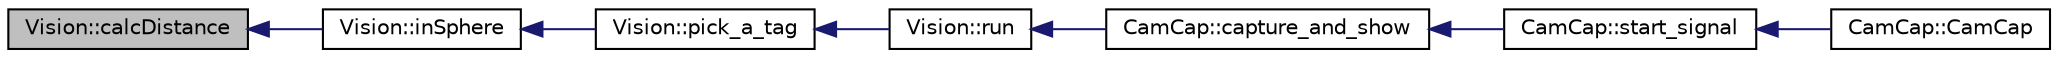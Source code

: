 digraph "Vision::calcDistance"
{
 // INTERACTIVE_SVG=YES
  edge [fontname="Helvetica",fontsize="10",labelfontname="Helvetica",labelfontsize="10"];
  node [fontname="Helvetica",fontsize="10",shape=record];
  rankdir="LR";
  Node5 [label="Vision::calcDistance",height=0.2,width=0.4,color="black", fillcolor="grey75", style="filled", fontcolor="black"];
  Node5 -> Node6 [dir="back",color="midnightblue",fontsize="10",style="solid"];
  Node6 [label="Vision::inSphere",height=0.2,width=0.4,color="black", fillcolor="white", style="filled",URL="$class_vision.html#a52fc530a0beea6bc8821cb83c5ae2cc5"];
  Node6 -> Node7 [dir="back",color="midnightblue",fontsize="10",style="solid"];
  Node7 [label="Vision::pick_a_tag",height=0.2,width=0.4,color="black", fillcolor="white", style="filled",URL="$class_vision.html#ada61d6f3bfc003a8e0e49bb5ee3516a3",tooltip="uses inSphere() method "];
  Node7 -> Node8 [dir="back",color="midnightblue",fontsize="10",style="solid"];
  Node8 [label="Vision::run",height=0.2,width=0.4,color="black", fillcolor="white", style="filled",URL="$class_vision.html#a8d7335b29584429ff5b5c24958896b08",tooltip="Call preProcessing() method, searchTags() and pick-a-tag() "];
  Node8 -> Node9 [dir="back",color="midnightblue",fontsize="10",style="solid"];
  Node9 [label="CamCap::capture_and_show",height=0.2,width=0.4,color="black", fillcolor="white", style="filled",URL="$class_cam_cap.html#a87f384c5fec40a0ccfd7833347fec0df",tooltip="Captures camera frames and shows it in the interface. "];
  Node9 -> Node10 [dir="back",color="midnightblue",fontsize="10",style="solid"];
  Node10 [label="CamCap::start_signal",height=0.2,width=0.4,color="black", fillcolor="white", style="filled",URL="$class_cam_cap.html#ae676e6624dd821ad494a80e68a41e249",tooltip="Interface adjustments after &#39;start&#39; button is clicked. "];
  Node10 -> Node11 [dir="back",color="midnightblue",fontsize="10",style="solid"];
  Node11 [label="CamCap::CamCap",height=0.2,width=0.4,color="black", fillcolor="white", style="filled",URL="$class_cam_cap.html#afe0db98a5f72bc9b261dcb78e2840da6",tooltip="Constructor of a CamCap object. "];
}

